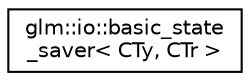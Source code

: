 digraph "Graphical Class Hierarchy"
{
  edge [fontname="Helvetica",fontsize="10",labelfontname="Helvetica",labelfontsize="10"];
  node [fontname="Helvetica",fontsize="10",shape=record];
  rankdir="LR";
  Node1 [label="glm::io::basic_state\l_saver\< CTy, CTr \>",height=0.2,width=0.4,color="black", fillcolor="white", style="filled",URL="$classglm_1_1io_1_1basic__state__saver.html"];
}
